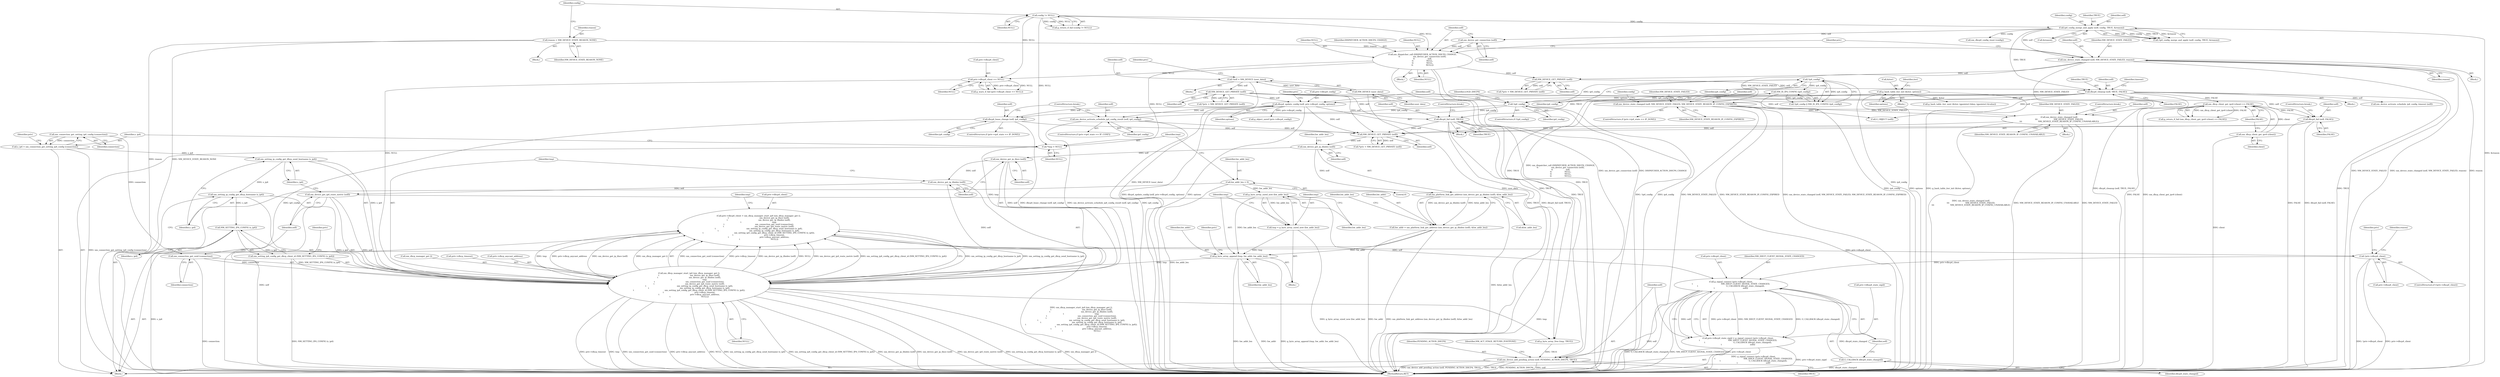 digraph "0_NetworkManager_d5fc88e573fa58b93034b04d35a2454f5d28cad9@API" {
"1005333" [label="(Call,g_signal_connect (priv->dhcp4_client,\n\t                                            NM_DHCP_CLIENT_SIGNAL_STATE_CHANGED,\n\t                                            G_CALLBACK (dhcp4_state_changed),\n\t                                            self))"];
"1005318" [label="(Call,!priv->dhcp4_client)"];
"1005283" [label="(Call,priv->dhcp4_client = nm_dhcp_manager_start_ip4 (nm_dhcp_manager_get (),\n\t                                                nm_device_get_ip_iface (self),\n\t                                                nm_device_get_ip_ifindex (self),\n\t                                                tmp,\n\t                                                nm_connection_get_uuid (connection),\n\t                                                nm_device_get_ip4_route_metric (self),\n\t                                                nm_setting_ip_config_get_dhcp_send_hostname (s_ip4),\n\t                                                nm_setting_ip_config_get_dhcp_hostname (s_ip4),\n\t                                                nm_setting_ip4_config_get_dhcp_client_id (NM_SETTING_IP4_CONFIG (s_ip4)),\n\t                                                priv->dhcp_timeout,\n\t                                                priv->dhcp_anycast_address,\n\t                                                NULL))"];
"1005287" [label="(Call,nm_dhcp_manager_start_ip4 (nm_dhcp_manager_get (),\n\t                                                nm_device_get_ip_iface (self),\n\t                                                nm_device_get_ip_ifindex (self),\n\t                                                tmp,\n\t                                                nm_connection_get_uuid (connection),\n\t                                                nm_device_get_ip4_route_metric (self),\n\t                                                nm_setting_ip_config_get_dhcp_send_hostname (s_ip4),\n\t                                                nm_setting_ip_config_get_dhcp_hostname (s_ip4),\n\t                                                nm_setting_ip4_config_get_dhcp_client_id (NM_SETTING_IP4_CONFIG (s_ip4)),\n\t                                                priv->dhcp_timeout,\n\t                                                priv->dhcp_anycast_address,\n\t                                                NULL))"];
"1005289" [label="(Call,nm_device_get_ip_iface (self))"];
"1005262" [label="(Call,nm_device_get_ip_ifindex (self))"];
"1005230" [label="(Call,NM_DEVICE_GET_PRIVATE (self))"];
"1005191" [label="(Call,nm_device_activate_schedule_ip4_config_result (self, ip4_config))"];
"1005179" [label="(Call,dhcp4_update_config (self, priv->dhcp4_config, options))"];
"1005146" [label="(Call,NM_DEVICE_GET_PRIVATE (self))"];
"1005139" [label="(Call,*self = NM_DEVICE (user_data))"];
"1005141" [label="(Call,NM_DEVICE (user_data))"];
"1005113" [label="(Call,g_hash_table_iter_init (&iter, options))"];
"1005168" [label="(Call,!ip4_config)"];
"1005155" [label="(Call,!ip4_config)"];
"1005157" [label="(Call,NM_IS_IP4_CONFIG (ip4_config))"];
"1005220" [label="(Call,dhcp4_fail (self, FALSE))"];
"1005149" [label="(Call,nm_dhcp_client_get_ipv6 (client) == FALSE)"];
"1005150" [label="(Call,nm_dhcp_client_get_ipv6 (client))"];
"1005080" [label="(Call,dhcp4_cleanup (self, TRUE, FALSE))"];
"1005078" [label="(Call,NM_DEVICE_GET_PRIVATE (self))"];
"1005060" [label="(Call,nm_device_state_changed (self, NM_DEVICE_STATE_FAILED, reason))"];
"1005050" [label="(Call,ip4_config_merge_and_apply (self, config, TRUE, &reason))"];
"1005045" [label="(Call,config != NULL)"];
"1005041" [label="(Call,reason = NM_DEVICE_STATE_REASON_NONE)"];
"1005066" [label="(Call,nm_dispatcher_call (DISPATCHER_ACTION_DHCP4_CHANGE,\n\t\t                    nm_device_get_connection (self),\n\t\t                    self,\n\t\t                    NULL,\n\t\t                    NULL,\n\t\t                    NULL))"];
"1005068" [label="(Call,nm_device_get_connection (self))"];
"1005206" [label="(Call,dhcp4_fail (self, TRUE))"];
"1005201" [label="(Call,dhcp4_lease_change (self, ip4_config))"];
"1005174" [label="(Call,nm_device_state_changed (self,\n\t\t\t                         NM_DEVICE_STATE_FAILED,\n\t\t\t                         NM_DEVICE_STATE_REASON_IP_CONFIG_UNAVAILABLE))"];
"1005101" [label="(Call,nm_device_state_changed (self, NM_DEVICE_STATE_FAILED, NM_DEVICE_STATE_REASON_IP_CONFIG_EXPIRED))"];
"1005291" [label="(Call,nm_device_get_ip_ifindex (self))"];
"1005239" [label="(Call,*tmp = NULL)"];
"1005273" [label="(Call,g_byte_array_append (tmp, hw_addr, hw_addr_len))"];
"1005269" [label="(Call,tmp = g_byte_array_sized_new (hw_addr_len))"];
"1005271" [label="(Call,g_byte_array_sized_new (hw_addr_len))"];
"1005235" [label="(Call,hw_addr_len = 0)"];
"1005259" [label="(Call,hw_addr = nm_platform_link_get_address (nm_device_get_ip_ifindex (self), &hw_addr_len))"];
"1005261" [label="(Call,nm_platform_link_get_address (nm_device_get_ip_ifindex (self), &hw_addr_len))"];
"1005294" [label="(Call,nm_connection_get_uuid (connection))"];
"1005244" [label="(Call,nm_connection_get_setting_ip4_config (connection))"];
"1005296" [label="(Call,nm_device_get_ip4_route_metric (self))"];
"1005298" [label="(Call,nm_setting_ip_config_get_dhcp_send_hostname (s_ip4))"];
"1005242" [label="(Call,s_ip4 = nm_connection_get_setting_ip4_config (connection))"];
"1005300" [label="(Call,nm_setting_ip_config_get_dhcp_hostname (s_ip4))"];
"1005302" [label="(Call,nm_setting_ip4_config_get_dhcp_client_id (NM_SETTING_IP4_CONFIG (s_ip4)))"];
"1005303" [label="(Call,NM_SETTING_IP4_CONFIG (s_ip4))"];
"1005278" [label="(Call,priv->dhcp4_client == NULL)"];
"1005338" [label="(Call,G_CALLBACK (dhcp4_state_changed))"];
"1005329" [label="(Call,priv->dhcp4_state_sigid = g_signal_connect (priv->dhcp4_client,\n\t                                            NM_DHCP_CLIENT_SIGNAL_STATE_CHANGED,\n\t                                            G_CALLBACK (dhcp4_state_changed),\n\t                                            self))"];
"1005341" [label="(Call,nm_device_add_pending_action (self, PENDING_ACTION_DHCP4, TRUE))"];
"1005290" [label="(Identifier,self)"];
"1005318" [label="(Call,!priv->dhcp4_client)"];
"1005145" [label="(Identifier,priv)"];
"1005134" [label="(Call,G_OBJECT (self))"];
"1005223" [label="(ControlStructure,break;)"];
"1005044" [label="(Call,g_return_if_fail (config != NULL))"];
"1005051" [label="(Identifier,self)"];
"1005245" [label="(Identifier,connection)"];
"1005278" [label="(Call,priv->dhcp4_client == NULL)"];
"1005344" [label="(Identifier,TRUE)"];
"1005045" [label="(Call,config != NULL)"];
"1005291" [label="(Call,nm_device_get_ip_ifindex (self))"];
"1005050" [label="(Call,ip4_config_merge_and_apply (self, config, TRUE, &reason))"];
"1005264" [label="(Call,&hw_addr_len)"];
"1005297" [label="(Identifier,self)"];
"1005071" [label="(Identifier,NULL)"];
"1005041" [label="(Call,reason = NM_DEVICE_STATE_REASON_NONE)"];
"1005184" [label="(Identifier,options)"];
"1005072" [label="(Identifier,NULL)"];
"1005317" [label="(ControlStructure,if (!priv->dhcp4_client))"];
"1005248" [label="(Identifier,priv)"];
"1005262" [label="(Call,nm_device_get_ip_ifindex (self))"];
"1005303" [label="(Call,NM_SETTING_IP4_CONFIG (s_ip4))"];
"1005275" [label="(Identifier,hw_addr)"];
"1005279" [label="(Call,priv->dhcp4_client)"];
"1005222" [label="(Identifier,FALSE)"];
"1005081" [label="(Identifier,self)"];
"1005331" [label="(Identifier,priv)"];
"1005104" [label="(Identifier,NM_DEVICE_STATE_REASON_IP_CONFIG_EXPIRED)"];
"1005141" [label="(Call,NM_DEVICE (user_data))"];
"1005228" [label="(Call,*priv = NM_DEVICE_GET_PRIVATE (self))"];
"1005204" [label="(ControlStructure,break;)"];
"1005066" [label="(Call,nm_dispatcher_call (DISPATCHER_ACTION_DHCP4_CHANGE,\n\t\t                    nm_device_get_connection (self),\n\t\t                    self,\n\t\t                    NULL,\n\t\t                    NULL,\n\t\t                    NULL))"];
"1005107" [label="(Block,)"];
"1005288" [label="(Call,nm_dhcp_manager_get ())"];
"1005273" [label="(Call,g_byte_array_append (tmp, hw_addr, hw_addr_len))"];
"1005241" [label="(Identifier,NULL)"];
"1005148" [label="(Call,g_return_if_fail (nm_dhcp_client_get_ipv6 (client) == FALSE))"];
"1005292" [label="(Identifier,self)"];
"1005176" [label="(Identifier,NM_DEVICE_STATE_FAILED)"];
"1005259" [label="(Call,hw_addr = nm_platform_link_get_address (nm_device_get_ip_ifindex (self), &hw_addr_len))"];
"1005191" [label="(Call,nm_device_activate_schedule_ip4_config_result (self, ip4_config))"];
"1005338" [label="(Call,G_CALLBACK (dhcp4_state_changed))"];
"1005284" [label="(Call,priv->dhcp4_client)"];
"1005276" [label="(Identifier,hw_addr_len)"];
"1005139" [label="(Call,*self = NM_DEVICE (user_data))"];
"1005244" [label="(Call,nm_connection_get_setting_ip4_config (connection))"];
"1005112" [label="(Identifier,config)"];
"1005305" [label="(Call,priv->dhcp_timeout)"];
"1005165" [label="(Block,)"];
"1005080" [label="(Call,dhcp4_cleanup (self, TRUE, FALSE))"];
"1005308" [label="(Call,priv->dhcp_anycast_address)"];
"1005178" [label="(ControlStructure,break;)"];
"1005230" [label="(Call,NM_DEVICE_GET_PRIVATE (self))"];
"1005221" [label="(Identifier,self)"];
"1005329" [label="(Call,priv->dhcp4_state_sigid = g_signal_connect (priv->dhcp4_client,\n\t                                            NM_DHCP_CLIENT_SIGNAL_STATE_CHANGED,\n\t                                            G_CALLBACK (dhcp4_state_changed),\n\t                                            self))"];
"1005208" [label="(Identifier,TRUE)"];
"1005304" [label="(Identifier,s_ip4)"];
"1005242" [label="(Call,s_ip4 = nm_connection_get_setting_ip4_config (connection))"];
"1005296" [label="(Call,nm_device_get_ip4_route_metric (self))"];
"1005339" [label="(Identifier,dhcp4_state_changed)"];
"1005181" [label="(Call,priv->dhcp4_config)"];
"1005346" [label="(Identifier,NM_ACT_STAGE_RETURN_POSTPONE)"];
"1005226" [label="(Block,)"];
"1005207" [label="(Identifier,self)"];
"1005261" [label="(Call,nm_platform_link_get_address (nm_device_get_ip_ifindex (self), &hw_addr_len))"];
"1005180" [label="(Identifier,self)"];
"1005147" [label="(Identifier,self)"];
"1005325" [label="(Identifier,reason)"];
"1005311" [label="(Identifier,NULL)"];
"1005298" [label="(Call,nm_setting_ip_config_get_dhcp_send_hostname (s_ip4))"];
"1005067" [label="(Identifier,DISPATCHER_ACTION_DHCP4_CHANGE)"];
"1005154" [label="(Call,!ip4_config || NM_IS_IP4_CONFIG (ip4_config))"];
"1005343" [label="(Identifier,PENDING_ACTION_DHCP4)"];
"1005156" [label="(Identifier,ip4_config)"];
"1005120" [label="(Identifier,iter)"];
"1005079" [label="(Identifier,self)"];
"1005151" [label="(Identifier,client)"];
"1005060" [label="(Call,nm_device_state_changed (self, NM_DEVICE_STATE_FAILED, reason))"];
"1005340" [label="(Identifier,self)"];
"1005152" [label="(Identifier,FALSE)"];
"1005170" [label="(Block,)"];
"1005267" [label="(Identifier,hw_addr_len)"];
"1005195" [label="(ControlStructure,if (priv->ip4_state == IP_DONE))"];
"1005272" [label="(Identifier,hw_addr_len)"];
"1005052" [label="(Identifier,config)"];
"1005314" [label="(Call,g_byte_array_free (tmp, TRUE))"];
"1005167" [label="(ControlStructure,if (!ip4_config))"];
"1005271" [label="(Call,g_byte_array_sized_new (hw_addr_len))"];
"1005341" [label="(Call,nm_device_add_pending_action (self, PENDING_ACTION_DHCP4, TRUE))"];
"1005039" [label="(Block,)"];
"1005294" [label="(Call,nm_connection_get_uuid (connection))"];
"1005086" [label="(Identifier,timeout)"];
"1005342" [label="(Identifier,self)"];
"1005043" [label="(Identifier,NM_DEVICE_STATE_REASON_NONE)"];
"1005330" [label="(Call,priv->dhcp4_state_sigid)"];
"1005053" [label="(Identifier,TRUE)"];
"1005111" [label="(Call,nm_dhcp4_config_reset (config))"];
"1005082" [label="(Identifier,TRUE)"];
"1005277" [label="(Call,g_warn_if_fail (priv->dhcp4_client == NULL))"];
"1005302" [label="(Call,nm_setting_ip4_config_get_dhcp_client_id (NM_SETTING_IP4_CONFIG (s_ip4)))"];
"1005203" [label="(Identifier,ip4_config)"];
"1005146" [label="(Call,NM_DEVICE_GET_PRIVATE (self))"];
"1005150" [label="(Call,nm_dhcp_client_get_ipv6 (client))"];
"1005301" [label="(Identifier,s_ip4)"];
"1005103" [label="(Identifier,NM_DEVICE_STATE_FAILED)"];
"1005270" [label="(Identifier,tmp)"];
"1005175" [label="(Identifier,self)"];
"1005282" [label="(Identifier,NULL)"];
"1005144" [label="(Call,*priv = NM_DEVICE_GET_PRIVATE (self))"];
"1005069" [label="(Identifier,self)"];
"1005102" [label="(Identifier,self)"];
"1005083" [label="(Identifier,FALSE)"];
"1005047" [label="(Identifier,NULL)"];
"1005065" [label="(Block,)"];
"1005333" [label="(Call,g_signal_connect (priv->dhcp4_client,\n\t                                            NM_DHCP_CLIENT_SIGNAL_STATE_CHANGED,\n\t                                            G_CALLBACK (dhcp4_state_changed),\n\t                                            self))"];
"1005061" [label="(Identifier,self)"];
"1005118" [label="(Call,g_hash_table_iter_next (&iter, (gpointer) &key, (gpointer) &value))"];
"1005337" [label="(Identifier,NM_DHCP_CLIENT_SIGNAL_STATE_CHANGED)"];
"1005236" [label="(Identifier,hw_addr_len)"];
"1005078" [label="(Call,NM_DEVICE_GET_PRIVATE (self))"];
"1005299" [label="(Identifier,s_ip4)"];
"1005137" [label="(Block,)"];
"1005056" [label="(Block,)"];
"1005073" [label="(Identifier,NULL)"];
"1005263" [label="(Identifier,self)"];
"1005293" [label="(Identifier,tmp)"];
"1005158" [label="(Identifier,ip4_config)"];
"1007368" [label="(MethodReturn,RET)"];
"1005168" [label="(Call,!ip4_config)"];
"1005149" [label="(Call,nm_dhcp_client_get_ipv6 (client) == FALSE)"];
"1005074" [label="(Block,)"];
"1005243" [label="(Identifier,s_ip4)"];
"1005239" [label="(Call,*tmp = NULL)"];
"1005220" [label="(Call,dhcp4_fail (self, FALSE))"];
"1005201" [label="(Call,dhcp4_lease_change (self, ip4_config))"];
"1005070" [label="(Identifier,self)"];
"1005268" [label="(Block,)"];
"1005193" [label="(Identifier,ip4_config)"];
"1005188" [label="(Identifier,priv)"];
"1005169" [label="(Identifier,ip4_config)"];
"1005155" [label="(Call,!ip4_config)"];
"1005237" [label="(Literal,0)"];
"1005116" [label="(Identifier,options)"];
"1005063" [label="(Identifier,reason)"];
"1005054" [label="(Call,&reason)"];
"1005235" [label="(Call,hw_addr_len = 0)"];
"1005185" [label="(ControlStructure,if (priv->ip4_state == IP_CONF))"];
"1005289" [label="(Call,nm_device_get_ip_iface (self))"];
"1005240" [label="(Identifier,tmp)"];
"1005287" [label="(Call,nm_dhcp_manager_start_ip4 (nm_dhcp_manager_get (),\n\t                                                nm_device_get_ip_iface (self),\n\t                                                nm_device_get_ip_ifindex (self),\n\t                                                tmp,\n\t                                                nm_connection_get_uuid (connection),\n\t                                                nm_device_get_ip4_route_metric (self),\n\t                                                nm_setting_ip_config_get_dhcp_send_hostname (s_ip4),\n\t                                                nm_setting_ip_config_get_dhcp_hostname (s_ip4),\n\t                                                nm_setting_ip4_config_get_dhcp_client_id (NM_SETTING_IP4_CONFIG (s_ip4)),\n\t                                                priv->dhcp_timeout,\n\t                                                priv->dhcp_anycast_address,\n\t                                                NULL))"];
"1005265" [label="(Identifier,hw_addr_len)"];
"1005206" [label="(Call,dhcp4_fail (self, TRUE))"];
"1005068" [label="(Call,nm_device_get_connection (self))"];
"1005157" [label="(Call,NM_IS_IP4_CONFIG (ip4_config))"];
"1005319" [label="(Call,priv->dhcp4_client)"];
"1005269" [label="(Call,tmp = g_byte_array_sized_new (hw_addr_len))"];
"1005077" [label="(Identifier,priv)"];
"1005114" [label="(Call,&iter)"];
"1005062" [label="(Identifier,NM_DEVICE_STATE_FAILED)"];
"1005042" [label="(Identifier,reason)"];
"1005300" [label="(Call,nm_setting_ip_config_get_dhcp_hostname (s_ip4))"];
"1005142" [label="(Identifier,user_data)"];
"1005231" [label="(Identifier,self)"];
"1005174" [label="(Call,nm_device_state_changed (self,\n\t\t\t                         NM_DEVICE_STATE_FAILED,\n\t\t\t                         NM_DEVICE_STATE_REASON_IP_CONFIG_UNAVAILABLE))"];
"1005113" [label="(Call,g_hash_table_iter_init (&iter, options))"];
"1005250" [label="(Call,g_object_unref (priv->dhcp4_config))"];
"1005306" [label="(Identifier,priv)"];
"1005283" [label="(Call,priv->dhcp4_client = nm_dhcp_manager_start_ip4 (nm_dhcp_manager_get (),\n\t                                                nm_device_get_ip_iface (self),\n\t                                                nm_device_get_ip_ifindex (self),\n\t                                                tmp,\n\t                                                nm_connection_get_uuid (connection),\n\t                                                nm_device_get_ip4_route_metric (self),\n\t                                                nm_setting_ip_config_get_dhcp_send_hostname (s_ip4),\n\t                                                nm_setting_ip_config_get_dhcp_hostname (s_ip4),\n\t                                                nm_setting_ip4_config_get_dhcp_client_id (NM_SETTING_IP4_CONFIG (s_ip4)),\n\t                                                priv->dhcp_timeout,\n\t                                                priv->dhcp_anycast_address,\n\t                                                NULL))"];
"1005274" [label="(Identifier,tmp)"];
"1005076" [label="(Call,*priv = NM_DEVICE_GET_PRIVATE (self))"];
"1005280" [label="(Identifier,priv)"];
"1005046" [label="(Identifier,config)"];
"1005202" [label="(Identifier,self)"];
"1005192" [label="(Identifier,self)"];
"1005049" [label="(Call,!ip4_config_merge_and_apply (self, config, TRUE, &reason))"];
"1005179" [label="(Call,dhcp4_update_config (self, priv->dhcp4_config, options))"];
"1005295" [label="(Identifier,connection)"];
"1005140" [label="(Identifier,self)"];
"1005313" [label="(Identifier,tmp)"];
"1005260" [label="(Identifier,hw_addr)"];
"1005177" [label="(Identifier,NM_DEVICE_STATE_REASON_IP_CONFIG_UNAVAILABLE)"];
"1005209" [label="(ControlStructure,break;)"];
"1005101" [label="(Call,nm_device_state_changed (self, NM_DEVICE_STATE_FAILED, NM_DEVICE_STATE_REASON_IP_CONFIG_EXPIRED))"];
"1005334" [label="(Call,priv->dhcp4_client)"];
"1005095" [label="(ControlStructure,if (priv->ip4_state == IP_DONE))"];
"1005172" [label="(Identifier,LOGD_DHCP4)"];
"1005092" [label="(Call,nm_device_activate_schedule_ip4_config_timeout (self))"];
"1005333" -> "1005329"  [label="AST: "];
"1005333" -> "1005340"  [label="CFG: "];
"1005334" -> "1005333"  [label="AST: "];
"1005337" -> "1005333"  [label="AST: "];
"1005338" -> "1005333"  [label="AST: "];
"1005340" -> "1005333"  [label="AST: "];
"1005329" -> "1005333"  [label="CFG: "];
"1005333" -> "1007368"  [label="DDG: G_CALLBACK (dhcp4_state_changed)"];
"1005333" -> "1007368"  [label="DDG: NM_DHCP_CLIENT_SIGNAL_STATE_CHANGED"];
"1005333" -> "1007368"  [label="DDG: priv->dhcp4_client"];
"1005333" -> "1005329"  [label="DDG: priv->dhcp4_client"];
"1005333" -> "1005329"  [label="DDG: NM_DHCP_CLIENT_SIGNAL_STATE_CHANGED"];
"1005333" -> "1005329"  [label="DDG: G_CALLBACK (dhcp4_state_changed)"];
"1005333" -> "1005329"  [label="DDG: self"];
"1005318" -> "1005333"  [label="DDG: priv->dhcp4_client"];
"1005338" -> "1005333"  [label="DDG: dhcp4_state_changed"];
"1005296" -> "1005333"  [label="DDG: self"];
"1005333" -> "1005341"  [label="DDG: self"];
"1005318" -> "1005317"  [label="AST: "];
"1005318" -> "1005319"  [label="CFG: "];
"1005319" -> "1005318"  [label="AST: "];
"1005325" -> "1005318"  [label="CFG: "];
"1005331" -> "1005318"  [label="CFG: "];
"1005318" -> "1007368"  [label="DDG: priv->dhcp4_client"];
"1005318" -> "1007368"  [label="DDG: !priv->dhcp4_client"];
"1005283" -> "1005318"  [label="DDG: priv->dhcp4_client"];
"1005283" -> "1005226"  [label="AST: "];
"1005283" -> "1005287"  [label="CFG: "];
"1005284" -> "1005283"  [label="AST: "];
"1005287" -> "1005283"  [label="AST: "];
"1005313" -> "1005283"  [label="CFG: "];
"1005283" -> "1007368"  [label="DDG: nm_dhcp_manager_start_ip4 (nm_dhcp_manager_get (),\n\t                                                nm_device_get_ip_iface (self),\n\t                                                nm_device_get_ip_ifindex (self),\n\t                                                tmp,\n\t                                                nm_connection_get_uuid (connection),\n\t                                                nm_device_get_ip4_route_metric (self),\n\t                                                nm_setting_ip_config_get_dhcp_send_hostname (s_ip4),\n\t                                                nm_setting_ip_config_get_dhcp_hostname (s_ip4),\n\t                                                nm_setting_ip4_config_get_dhcp_client_id (NM_SETTING_IP4_CONFIG (s_ip4)),\n\t                                                priv->dhcp_timeout,\n\t                                                priv->dhcp_anycast_address,\n\t                                                NULL)"];
"1005287" -> "1005283"  [label="DDG: nm_connection_get_uuid (connection)"];
"1005287" -> "1005283"  [label="DDG: priv->dhcp_timeout"];
"1005287" -> "1005283"  [label="DDG: nm_device_get_ip_ifindex (self)"];
"1005287" -> "1005283"  [label="DDG: NULL"];
"1005287" -> "1005283"  [label="DDG: nm_device_get_ip4_route_metric (self)"];
"1005287" -> "1005283"  [label="DDG: nm_setting_ip4_config_get_dhcp_client_id (NM_SETTING_IP4_CONFIG (s_ip4))"];
"1005287" -> "1005283"  [label="DDG: nm_setting_ip_config_get_dhcp_hostname (s_ip4)"];
"1005287" -> "1005283"  [label="DDG: nm_setting_ip_config_get_dhcp_send_hostname (s_ip4)"];
"1005287" -> "1005283"  [label="DDG: tmp"];
"1005287" -> "1005283"  [label="DDG: priv->dhcp_anycast_address"];
"1005287" -> "1005283"  [label="DDG: nm_device_get_ip_iface (self)"];
"1005287" -> "1005283"  [label="DDG: nm_dhcp_manager_get ()"];
"1005287" -> "1005311"  [label="CFG: "];
"1005288" -> "1005287"  [label="AST: "];
"1005289" -> "1005287"  [label="AST: "];
"1005291" -> "1005287"  [label="AST: "];
"1005293" -> "1005287"  [label="AST: "];
"1005294" -> "1005287"  [label="AST: "];
"1005296" -> "1005287"  [label="AST: "];
"1005298" -> "1005287"  [label="AST: "];
"1005300" -> "1005287"  [label="AST: "];
"1005302" -> "1005287"  [label="AST: "];
"1005305" -> "1005287"  [label="AST: "];
"1005308" -> "1005287"  [label="AST: "];
"1005311" -> "1005287"  [label="AST: "];
"1005287" -> "1007368"  [label="DDG: nm_setting_ip_config_get_dhcp_send_hostname (s_ip4)"];
"1005287" -> "1007368"  [label="DDG: nm_setting_ip4_config_get_dhcp_client_id (NM_SETTING_IP4_CONFIG (s_ip4))"];
"1005287" -> "1007368"  [label="DDG: nm_device_get_ip_ifindex (self)"];
"1005287" -> "1007368"  [label="DDG: nm_device_get_ip_iface (self)"];
"1005287" -> "1007368"  [label="DDG: nm_device_get_ip4_route_metric (self)"];
"1005287" -> "1007368"  [label="DDG: nm_setting_ip_config_get_dhcp_hostname (s_ip4)"];
"1005287" -> "1007368"  [label="DDG: nm_dhcp_manager_get ()"];
"1005287" -> "1007368"  [label="DDG: priv->dhcp_timeout"];
"1005287" -> "1007368"  [label="DDG: tmp"];
"1005287" -> "1007368"  [label="DDG: nm_connection_get_uuid (connection)"];
"1005287" -> "1007368"  [label="DDG: priv->dhcp_anycast_address"];
"1005287" -> "1007368"  [label="DDG: NULL"];
"1005289" -> "1005287"  [label="DDG: self"];
"1005291" -> "1005287"  [label="DDG: self"];
"1005239" -> "1005287"  [label="DDG: tmp"];
"1005273" -> "1005287"  [label="DDG: tmp"];
"1005294" -> "1005287"  [label="DDG: connection"];
"1005296" -> "1005287"  [label="DDG: self"];
"1005298" -> "1005287"  [label="DDG: s_ip4"];
"1005300" -> "1005287"  [label="DDG: s_ip4"];
"1005302" -> "1005287"  [label="DDG: NM_SETTING_IP4_CONFIG (s_ip4)"];
"1005278" -> "1005287"  [label="DDG: NULL"];
"1005287" -> "1005314"  [label="DDG: tmp"];
"1005289" -> "1005290"  [label="CFG: "];
"1005290" -> "1005289"  [label="AST: "];
"1005292" -> "1005289"  [label="CFG: "];
"1005262" -> "1005289"  [label="DDG: self"];
"1005289" -> "1005291"  [label="DDG: self"];
"1005262" -> "1005261"  [label="AST: "];
"1005262" -> "1005263"  [label="CFG: "];
"1005263" -> "1005262"  [label="AST: "];
"1005265" -> "1005262"  [label="CFG: "];
"1005262" -> "1005261"  [label="DDG: self"];
"1005230" -> "1005262"  [label="DDG: self"];
"1005230" -> "1005228"  [label="AST: "];
"1005230" -> "1005231"  [label="CFG: "];
"1005231" -> "1005230"  [label="AST: "];
"1005228" -> "1005230"  [label="CFG: "];
"1005230" -> "1005228"  [label="DDG: self"];
"1005191" -> "1005230"  [label="DDG: self"];
"1005220" -> "1005230"  [label="DDG: self"];
"1005179" -> "1005230"  [label="DDG: self"];
"1005206" -> "1005230"  [label="DDG: self"];
"1005201" -> "1005230"  [label="DDG: self"];
"1005174" -> "1005230"  [label="DDG: self"];
"1005146" -> "1005230"  [label="DDG: self"];
"1005191" -> "1005185"  [label="AST: "];
"1005191" -> "1005193"  [label="CFG: "];
"1005192" -> "1005191"  [label="AST: "];
"1005193" -> "1005191"  [label="AST: "];
"1005204" -> "1005191"  [label="CFG: "];
"1005191" -> "1007368"  [label="DDG: ip4_config"];
"1005191" -> "1007368"  [label="DDG: nm_device_activate_schedule_ip4_config_result (self, ip4_config)"];
"1005179" -> "1005191"  [label="DDG: self"];
"1005168" -> "1005191"  [label="DDG: ip4_config"];
"1005179" -> "1005165"  [label="AST: "];
"1005179" -> "1005184"  [label="CFG: "];
"1005180" -> "1005179"  [label="AST: "];
"1005181" -> "1005179"  [label="AST: "];
"1005184" -> "1005179"  [label="AST: "];
"1005188" -> "1005179"  [label="CFG: "];
"1005179" -> "1007368"  [label="DDG: dhcp4_update_config (self, priv->dhcp4_config, options)"];
"1005179" -> "1007368"  [label="DDG: options"];
"1005146" -> "1005179"  [label="DDG: self"];
"1005113" -> "1005179"  [label="DDG: options"];
"1005179" -> "1005201"  [label="DDG: self"];
"1005179" -> "1005250"  [label="DDG: priv->dhcp4_config"];
"1005146" -> "1005144"  [label="AST: "];
"1005146" -> "1005147"  [label="CFG: "];
"1005147" -> "1005146"  [label="AST: "];
"1005144" -> "1005146"  [label="CFG: "];
"1005146" -> "1005144"  [label="DDG: self"];
"1005139" -> "1005146"  [label="DDG: self"];
"1005146" -> "1005174"  [label="DDG: self"];
"1005146" -> "1005206"  [label="DDG: self"];
"1005146" -> "1005220"  [label="DDG: self"];
"1005139" -> "1005137"  [label="AST: "];
"1005139" -> "1005141"  [label="CFG: "];
"1005140" -> "1005139"  [label="AST: "];
"1005141" -> "1005139"  [label="AST: "];
"1005145" -> "1005139"  [label="CFG: "];
"1005139" -> "1007368"  [label="DDG: NM_DEVICE (user_data)"];
"1005141" -> "1005139"  [label="DDG: user_data"];
"1005141" -> "1005142"  [label="CFG: "];
"1005142" -> "1005141"  [label="AST: "];
"1005141" -> "1007368"  [label="DDG: user_data"];
"1005113" -> "1005107"  [label="AST: "];
"1005113" -> "1005116"  [label="CFG: "];
"1005114" -> "1005113"  [label="AST: "];
"1005116" -> "1005113"  [label="AST: "];
"1005120" -> "1005113"  [label="CFG: "];
"1005113" -> "1007368"  [label="DDG: g_hash_table_iter_init (&iter, options)"];
"1005113" -> "1007368"  [label="DDG: options"];
"1005113" -> "1005118"  [label="DDG: &iter"];
"1005168" -> "1005167"  [label="AST: "];
"1005168" -> "1005169"  [label="CFG: "];
"1005169" -> "1005168"  [label="AST: "];
"1005172" -> "1005168"  [label="CFG: "];
"1005180" -> "1005168"  [label="CFG: "];
"1005168" -> "1007368"  [label="DDG: !ip4_config"];
"1005168" -> "1007368"  [label="DDG: ip4_config"];
"1005155" -> "1005168"  [label="DDG: ip4_config"];
"1005157" -> "1005168"  [label="DDG: ip4_config"];
"1005168" -> "1005201"  [label="DDG: ip4_config"];
"1005155" -> "1005154"  [label="AST: "];
"1005155" -> "1005156"  [label="CFG: "];
"1005156" -> "1005155"  [label="AST: "];
"1005158" -> "1005155"  [label="CFG: "];
"1005154" -> "1005155"  [label="CFG: "];
"1005155" -> "1007368"  [label="DDG: ip4_config"];
"1005155" -> "1005154"  [label="DDG: ip4_config"];
"1005155" -> "1005157"  [label="DDG: ip4_config"];
"1005157" -> "1005154"  [label="AST: "];
"1005157" -> "1005158"  [label="CFG: "];
"1005158" -> "1005157"  [label="AST: "];
"1005154" -> "1005157"  [label="CFG: "];
"1005157" -> "1007368"  [label="DDG: ip4_config"];
"1005157" -> "1005154"  [label="DDG: ip4_config"];
"1005220" -> "1005165"  [label="AST: "];
"1005220" -> "1005222"  [label="CFG: "];
"1005221" -> "1005220"  [label="AST: "];
"1005222" -> "1005220"  [label="AST: "];
"1005223" -> "1005220"  [label="CFG: "];
"1005220" -> "1007368"  [label="DDG: FALSE"];
"1005220" -> "1007368"  [label="DDG: dhcp4_fail (self, FALSE)"];
"1005149" -> "1005220"  [label="DDG: FALSE"];
"1005149" -> "1005148"  [label="AST: "];
"1005149" -> "1005152"  [label="CFG: "];
"1005150" -> "1005149"  [label="AST: "];
"1005152" -> "1005149"  [label="AST: "];
"1005148" -> "1005149"  [label="CFG: "];
"1005149" -> "1007368"  [label="DDG: FALSE"];
"1005149" -> "1007368"  [label="DDG: nm_dhcp_client_get_ipv6 (client)"];
"1005149" -> "1005148"  [label="DDG: nm_dhcp_client_get_ipv6 (client)"];
"1005149" -> "1005148"  [label="DDG: FALSE"];
"1005150" -> "1005149"  [label="DDG: client"];
"1005080" -> "1005149"  [label="DDG: FALSE"];
"1005150" -> "1005151"  [label="CFG: "];
"1005151" -> "1005150"  [label="AST: "];
"1005152" -> "1005150"  [label="CFG: "];
"1005150" -> "1007368"  [label="DDG: client"];
"1005080" -> "1005074"  [label="AST: "];
"1005080" -> "1005083"  [label="CFG: "];
"1005081" -> "1005080"  [label="AST: "];
"1005082" -> "1005080"  [label="AST: "];
"1005083" -> "1005080"  [label="AST: "];
"1005086" -> "1005080"  [label="CFG: "];
"1005080" -> "1007368"  [label="DDG: TRUE"];
"1005080" -> "1007368"  [label="DDG: dhcp4_cleanup (self, TRUE, FALSE)"];
"1005078" -> "1005080"  [label="DDG: self"];
"1005050" -> "1005080"  [label="DDG: TRUE"];
"1005080" -> "1005092"  [label="DDG: self"];
"1005080" -> "1005101"  [label="DDG: self"];
"1005080" -> "1005134"  [label="DDG: self"];
"1005080" -> "1005206"  [label="DDG: TRUE"];
"1005080" -> "1005314"  [label="DDG: TRUE"];
"1005080" -> "1005341"  [label="DDG: TRUE"];
"1005078" -> "1005076"  [label="AST: "];
"1005078" -> "1005079"  [label="CFG: "];
"1005079" -> "1005078"  [label="AST: "];
"1005076" -> "1005078"  [label="CFG: "];
"1005078" -> "1005076"  [label="DDG: self"];
"1005060" -> "1005078"  [label="DDG: self"];
"1005066" -> "1005078"  [label="DDG: self"];
"1005060" -> "1005056"  [label="AST: "];
"1005060" -> "1005063"  [label="CFG: "];
"1005061" -> "1005060"  [label="AST: "];
"1005062" -> "1005060"  [label="AST: "];
"1005063" -> "1005060"  [label="AST: "];
"1005077" -> "1005060"  [label="CFG: "];
"1005060" -> "1007368"  [label="DDG: NM_DEVICE_STATE_FAILED"];
"1005060" -> "1007368"  [label="DDG: nm_device_state_changed (self, NM_DEVICE_STATE_FAILED, reason)"];
"1005060" -> "1007368"  [label="DDG: reason"];
"1005050" -> "1005060"  [label="DDG: self"];
"1005041" -> "1005060"  [label="DDG: reason"];
"1005060" -> "1005101"  [label="DDG: NM_DEVICE_STATE_FAILED"];
"1005060" -> "1005174"  [label="DDG: NM_DEVICE_STATE_FAILED"];
"1005050" -> "1005049"  [label="AST: "];
"1005050" -> "1005054"  [label="CFG: "];
"1005051" -> "1005050"  [label="AST: "];
"1005052" -> "1005050"  [label="AST: "];
"1005053" -> "1005050"  [label="AST: "];
"1005054" -> "1005050"  [label="AST: "];
"1005049" -> "1005050"  [label="CFG: "];
"1005050" -> "1007368"  [label="DDG: &reason"];
"1005050" -> "1005049"  [label="DDG: self"];
"1005050" -> "1005049"  [label="DDG: config"];
"1005050" -> "1005049"  [label="DDG: TRUE"];
"1005050" -> "1005049"  [label="DDG: &reason"];
"1005045" -> "1005050"  [label="DDG: config"];
"1005050" -> "1005068"  [label="DDG: self"];
"1005050" -> "1005111"  [label="DDG: config"];
"1005045" -> "1005044"  [label="AST: "];
"1005045" -> "1005047"  [label="CFG: "];
"1005046" -> "1005045"  [label="AST: "];
"1005047" -> "1005045"  [label="AST: "];
"1005044" -> "1005045"  [label="CFG: "];
"1005045" -> "1005044"  [label="DDG: config"];
"1005045" -> "1005044"  [label="DDG: NULL"];
"1005045" -> "1005066"  [label="DDG: NULL"];
"1005045" -> "1005239"  [label="DDG: NULL"];
"1005045" -> "1005278"  [label="DDG: NULL"];
"1005041" -> "1005039"  [label="AST: "];
"1005041" -> "1005043"  [label="CFG: "];
"1005042" -> "1005041"  [label="AST: "];
"1005043" -> "1005041"  [label="AST: "];
"1005046" -> "1005041"  [label="CFG: "];
"1005041" -> "1007368"  [label="DDG: reason"];
"1005041" -> "1007368"  [label="DDG: NM_DEVICE_STATE_REASON_NONE"];
"1005066" -> "1005065"  [label="AST: "];
"1005066" -> "1005073"  [label="CFG: "];
"1005067" -> "1005066"  [label="AST: "];
"1005068" -> "1005066"  [label="AST: "];
"1005070" -> "1005066"  [label="AST: "];
"1005071" -> "1005066"  [label="AST: "];
"1005072" -> "1005066"  [label="AST: "];
"1005073" -> "1005066"  [label="AST: "];
"1005077" -> "1005066"  [label="CFG: "];
"1005066" -> "1007368"  [label="DDG: nm_dispatcher_call (DISPATCHER_ACTION_DHCP4_CHANGE,\n\t\t                    nm_device_get_connection (self),\n\t\t                    self,\n\t\t                    NULL,\n\t\t                    NULL,\n\t\t                    NULL)"];
"1005066" -> "1007368"  [label="DDG: nm_device_get_connection (self)"];
"1005066" -> "1007368"  [label="DDG: DISPATCHER_ACTION_DHCP4_CHANGE"];
"1005068" -> "1005066"  [label="DDG: self"];
"1005066" -> "1005239"  [label="DDG: NULL"];
"1005066" -> "1005278"  [label="DDG: NULL"];
"1005068" -> "1005069"  [label="CFG: "];
"1005069" -> "1005068"  [label="AST: "];
"1005070" -> "1005068"  [label="CFG: "];
"1005206" -> "1005165"  [label="AST: "];
"1005206" -> "1005208"  [label="CFG: "];
"1005207" -> "1005206"  [label="AST: "];
"1005208" -> "1005206"  [label="AST: "];
"1005209" -> "1005206"  [label="CFG: "];
"1005206" -> "1007368"  [label="DDG: dhcp4_fail (self, TRUE)"];
"1005206" -> "1007368"  [label="DDG: TRUE"];
"1005206" -> "1005314"  [label="DDG: TRUE"];
"1005206" -> "1005341"  [label="DDG: TRUE"];
"1005201" -> "1005195"  [label="AST: "];
"1005201" -> "1005203"  [label="CFG: "];
"1005202" -> "1005201"  [label="AST: "];
"1005203" -> "1005201"  [label="AST: "];
"1005204" -> "1005201"  [label="CFG: "];
"1005201" -> "1007368"  [label="DDG: dhcp4_lease_change (self, ip4_config)"];
"1005201" -> "1007368"  [label="DDG: ip4_config"];
"1005174" -> "1005170"  [label="AST: "];
"1005174" -> "1005177"  [label="CFG: "];
"1005175" -> "1005174"  [label="AST: "];
"1005176" -> "1005174"  [label="AST: "];
"1005177" -> "1005174"  [label="AST: "];
"1005178" -> "1005174"  [label="CFG: "];
"1005174" -> "1007368"  [label="DDG: nm_device_state_changed (self,\n\t\t\t                         NM_DEVICE_STATE_FAILED,\n\t\t\t                         NM_DEVICE_STATE_REASON_IP_CONFIG_UNAVAILABLE)"];
"1005174" -> "1007368"  [label="DDG: NM_DEVICE_STATE_REASON_IP_CONFIG_UNAVAILABLE"];
"1005174" -> "1007368"  [label="DDG: NM_DEVICE_STATE_FAILED"];
"1005101" -> "1005174"  [label="DDG: NM_DEVICE_STATE_FAILED"];
"1005101" -> "1005095"  [label="AST: "];
"1005101" -> "1005104"  [label="CFG: "];
"1005102" -> "1005101"  [label="AST: "];
"1005103" -> "1005101"  [label="AST: "];
"1005104" -> "1005101"  [label="AST: "];
"1005112" -> "1005101"  [label="CFG: "];
"1005101" -> "1007368"  [label="DDG: NM_DEVICE_STATE_REASON_IP_CONFIG_EXPIRED"];
"1005101" -> "1007368"  [label="DDG: nm_device_state_changed (self, NM_DEVICE_STATE_FAILED, NM_DEVICE_STATE_REASON_IP_CONFIG_EXPIRED)"];
"1005101" -> "1007368"  [label="DDG: NM_DEVICE_STATE_FAILED"];
"1005101" -> "1005134"  [label="DDG: self"];
"1005291" -> "1005292"  [label="CFG: "];
"1005292" -> "1005291"  [label="AST: "];
"1005293" -> "1005291"  [label="CFG: "];
"1005291" -> "1005296"  [label="DDG: self"];
"1005239" -> "1005226"  [label="AST: "];
"1005239" -> "1005241"  [label="CFG: "];
"1005240" -> "1005239"  [label="AST: "];
"1005241" -> "1005239"  [label="AST: "];
"1005243" -> "1005239"  [label="CFG: "];
"1005273" -> "1005268"  [label="AST: "];
"1005273" -> "1005276"  [label="CFG: "];
"1005274" -> "1005273"  [label="AST: "];
"1005275" -> "1005273"  [label="AST: "];
"1005276" -> "1005273"  [label="AST: "];
"1005280" -> "1005273"  [label="CFG: "];
"1005273" -> "1007368"  [label="DDG: hw_addr_len"];
"1005273" -> "1007368"  [label="DDG: hw_addr"];
"1005273" -> "1007368"  [label="DDG: g_byte_array_append (tmp, hw_addr, hw_addr_len)"];
"1005269" -> "1005273"  [label="DDG: tmp"];
"1005259" -> "1005273"  [label="DDG: hw_addr"];
"1005271" -> "1005273"  [label="DDG: hw_addr_len"];
"1005269" -> "1005268"  [label="AST: "];
"1005269" -> "1005271"  [label="CFG: "];
"1005270" -> "1005269"  [label="AST: "];
"1005271" -> "1005269"  [label="AST: "];
"1005274" -> "1005269"  [label="CFG: "];
"1005269" -> "1007368"  [label="DDG: g_byte_array_sized_new (hw_addr_len)"];
"1005271" -> "1005269"  [label="DDG: hw_addr_len"];
"1005271" -> "1005272"  [label="CFG: "];
"1005272" -> "1005271"  [label="AST: "];
"1005235" -> "1005271"  [label="DDG: hw_addr_len"];
"1005235" -> "1005226"  [label="AST: "];
"1005235" -> "1005237"  [label="CFG: "];
"1005236" -> "1005235"  [label="AST: "];
"1005237" -> "1005235"  [label="AST: "];
"1005240" -> "1005235"  [label="CFG: "];
"1005235" -> "1007368"  [label="DDG: hw_addr_len"];
"1005259" -> "1005226"  [label="AST: "];
"1005259" -> "1005261"  [label="CFG: "];
"1005260" -> "1005259"  [label="AST: "];
"1005261" -> "1005259"  [label="AST: "];
"1005267" -> "1005259"  [label="CFG: "];
"1005259" -> "1007368"  [label="DDG: nm_platform_link_get_address (nm_device_get_ip_ifindex (self), &hw_addr_len)"];
"1005259" -> "1007368"  [label="DDG: hw_addr"];
"1005261" -> "1005259"  [label="DDG: nm_device_get_ip_ifindex (self)"];
"1005261" -> "1005259"  [label="DDG: &hw_addr_len"];
"1005261" -> "1005264"  [label="CFG: "];
"1005264" -> "1005261"  [label="AST: "];
"1005261" -> "1007368"  [label="DDG: &hw_addr_len"];
"1005294" -> "1005295"  [label="CFG: "];
"1005295" -> "1005294"  [label="AST: "];
"1005297" -> "1005294"  [label="CFG: "];
"1005294" -> "1007368"  [label="DDG: connection"];
"1005244" -> "1005294"  [label="DDG: connection"];
"1005244" -> "1005242"  [label="AST: "];
"1005244" -> "1005245"  [label="CFG: "];
"1005245" -> "1005244"  [label="AST: "];
"1005242" -> "1005244"  [label="CFG: "];
"1005244" -> "1005242"  [label="DDG: connection"];
"1005296" -> "1005297"  [label="CFG: "];
"1005297" -> "1005296"  [label="AST: "];
"1005299" -> "1005296"  [label="CFG: "];
"1005296" -> "1007368"  [label="DDG: self"];
"1005298" -> "1005299"  [label="CFG: "];
"1005299" -> "1005298"  [label="AST: "];
"1005301" -> "1005298"  [label="CFG: "];
"1005242" -> "1005298"  [label="DDG: s_ip4"];
"1005298" -> "1005300"  [label="DDG: s_ip4"];
"1005242" -> "1005226"  [label="AST: "];
"1005243" -> "1005242"  [label="AST: "];
"1005248" -> "1005242"  [label="CFG: "];
"1005242" -> "1007368"  [label="DDG: nm_connection_get_setting_ip4_config (connection)"];
"1005300" -> "1005301"  [label="CFG: "];
"1005301" -> "1005300"  [label="AST: "];
"1005304" -> "1005300"  [label="CFG: "];
"1005300" -> "1005303"  [label="DDG: s_ip4"];
"1005302" -> "1005303"  [label="CFG: "];
"1005303" -> "1005302"  [label="AST: "];
"1005306" -> "1005302"  [label="CFG: "];
"1005302" -> "1007368"  [label="DDG: NM_SETTING_IP4_CONFIG (s_ip4)"];
"1005303" -> "1005302"  [label="DDG: s_ip4"];
"1005303" -> "1005304"  [label="CFG: "];
"1005304" -> "1005303"  [label="AST: "];
"1005303" -> "1007368"  [label="DDG: s_ip4"];
"1005278" -> "1005277"  [label="AST: "];
"1005278" -> "1005282"  [label="CFG: "];
"1005279" -> "1005278"  [label="AST: "];
"1005282" -> "1005278"  [label="AST: "];
"1005277" -> "1005278"  [label="CFG: "];
"1005278" -> "1005277"  [label="DDG: priv->dhcp4_client"];
"1005278" -> "1005277"  [label="DDG: NULL"];
"1005338" -> "1005339"  [label="CFG: "];
"1005339" -> "1005338"  [label="AST: "];
"1005340" -> "1005338"  [label="CFG: "];
"1005338" -> "1007368"  [label="DDG: dhcp4_state_changed"];
"1005329" -> "1005226"  [label="AST: "];
"1005330" -> "1005329"  [label="AST: "];
"1005342" -> "1005329"  [label="CFG: "];
"1005329" -> "1007368"  [label="DDG: priv->dhcp4_state_sigid"];
"1005329" -> "1007368"  [label="DDG: g_signal_connect (priv->dhcp4_client,\n\t                                            NM_DHCP_CLIENT_SIGNAL_STATE_CHANGED,\n\t                                            G_CALLBACK (dhcp4_state_changed),\n\t                                            self)"];
"1005341" -> "1005226"  [label="AST: "];
"1005341" -> "1005344"  [label="CFG: "];
"1005342" -> "1005341"  [label="AST: "];
"1005343" -> "1005341"  [label="AST: "];
"1005344" -> "1005341"  [label="AST: "];
"1005346" -> "1005341"  [label="CFG: "];
"1005341" -> "1007368"  [label="DDG: self"];
"1005341" -> "1007368"  [label="DDG: nm_device_add_pending_action (self, PENDING_ACTION_DHCP4, TRUE)"];
"1005341" -> "1007368"  [label="DDG: TRUE"];
"1005341" -> "1007368"  [label="DDG: PENDING_ACTION_DHCP4"];
"1005314" -> "1005341"  [label="DDG: TRUE"];
}
